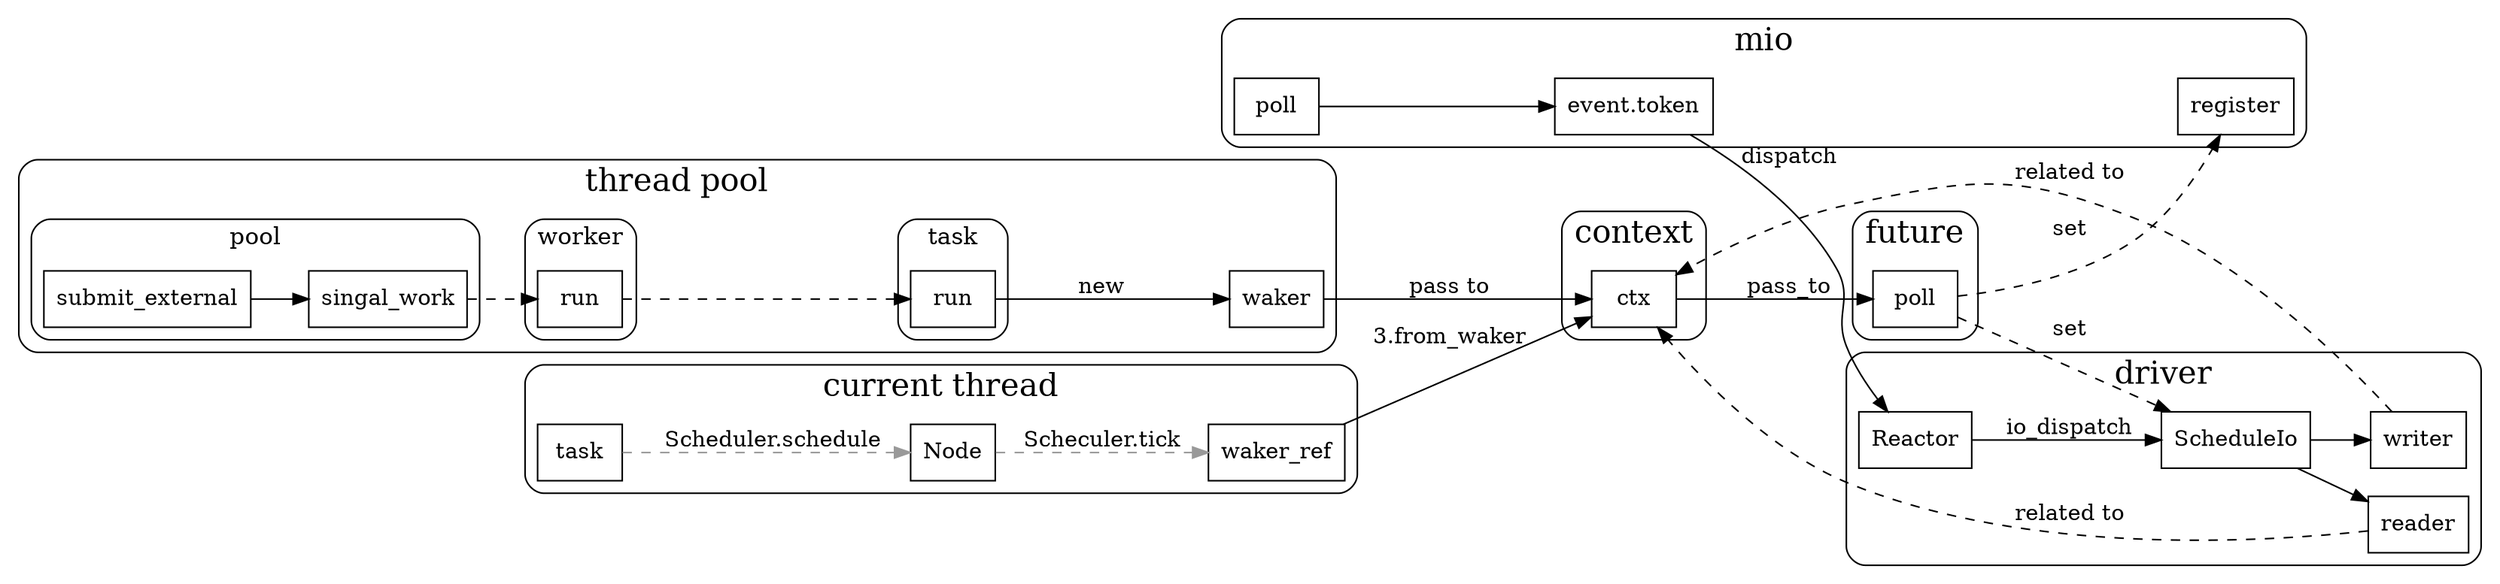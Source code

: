 //
// task-token-event.dot
//
// Created on 28-09-2019 by xieyu
//
digraph task_token_event {
  rankdir=LR
  newrank=true
  node[shape=box];
  subgraph cluster_current_thread{
    graph[label="current thread";fontsize=20;style=rounded]
    _Node[label="Node"]
    task -> _Node[label="Scheduler.schedule";style=dashed;color=gray60;labelfontcolor=gray60];
    _Node -> waker_ref[label="Scheculer.tick";style=dashed;color=gray60];
  }

  subgraph cluster_thread_pool{
    graph[label="thread pool";fontsize=20;style=rounded]

    subgraph cluster_pool{
      graph[label="pool";fontsize=15;]
      submit_external -> singal_work
    }
    subgraph cluster_worker {
      graph[label="worker";fontsize=15;]
      worker_run[label=run];
    }

    subgraph cluster_task{
      graph[label="task";fontsize=15;]
      task_run[label=run];
    }
    singal_work -> worker_run -> task_run[style=dashed];
    task_run -> waker[label="new"]
  }

  subgraph cluster_context {
    graph[label="context";fontsize=20;style=rounded]
    ctx;
  }

  subgraph cluster_future {
    graph[label="future";fontsize=20;style=rounded]
    task_poll[label="poll"]
  }

  subgraph cluster_driver {
    graph[label="driver";fontsize=20;style=rounded]
    Reactor -> ScheduleIo[label="io_dispatch"];
    ScheduleIo -> {reader, writer};
  }

  subgraph cluster_mio {
    graph[label="mio";fontsize=20;style=rounded]
    event_token[label="event.token"]
    mio_poll[label="poll"]
    mio_poll -> event_token;
    mio_register[label="register"];
  }

  event_token ->Reactor[label="dispatch"];
  task_poll -> ScheduleIo[label="set";style=dashed];
  task_poll -> mio_register[label="set";style=dashed];

  {reader, writer} -> ctx[label="related to"; style=dashed;];
  waker_ref -> ctx [label="3.from_waker"];
  waker -> ctx[label="pass to"];
  ctx -> task_poll [label="pass_to"];
}

